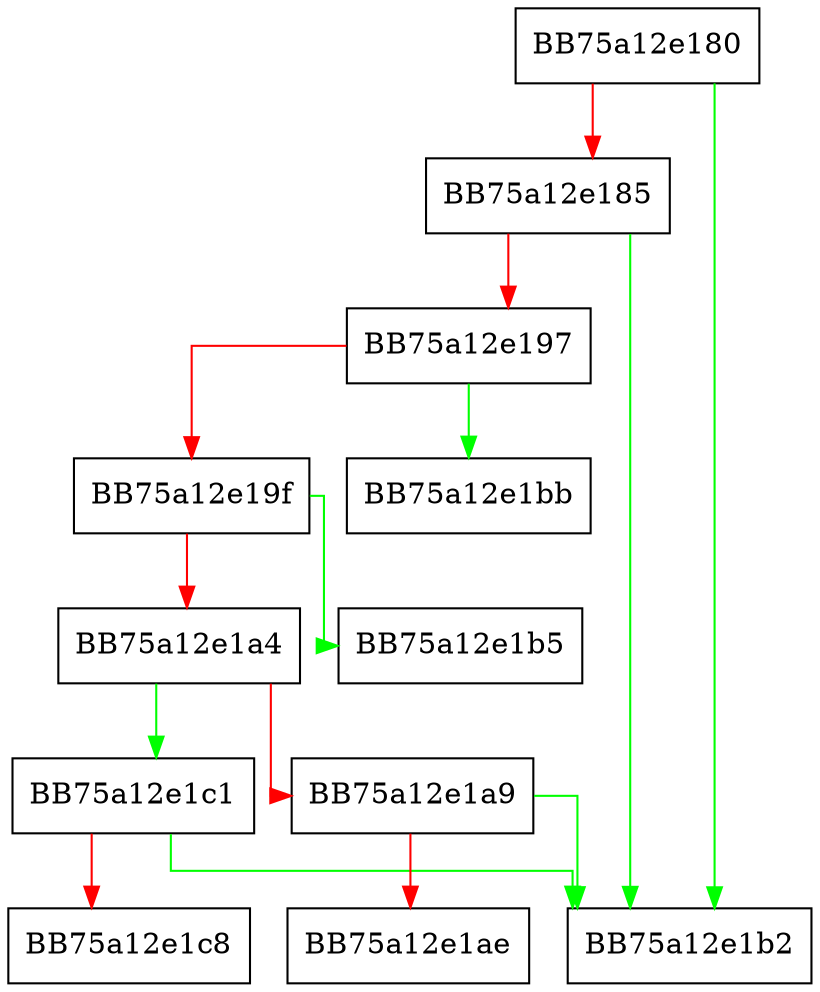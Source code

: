 digraph get_repeat_type {
  node [shape="box"];
  graph [splines=ortho];
  BB75a12e180 -> BB75a12e1b2 [color="green"];
  BB75a12e180 -> BB75a12e185 [color="red"];
  BB75a12e185 -> BB75a12e1b2 [color="green"];
  BB75a12e185 -> BB75a12e197 [color="red"];
  BB75a12e197 -> BB75a12e1bb [color="green"];
  BB75a12e197 -> BB75a12e19f [color="red"];
  BB75a12e19f -> BB75a12e1b5 [color="green"];
  BB75a12e19f -> BB75a12e1a4 [color="red"];
  BB75a12e1a4 -> BB75a12e1c1 [color="green"];
  BB75a12e1a4 -> BB75a12e1a9 [color="red"];
  BB75a12e1a9 -> BB75a12e1b2 [color="green"];
  BB75a12e1a9 -> BB75a12e1ae [color="red"];
  BB75a12e1c1 -> BB75a12e1b2 [color="green"];
  BB75a12e1c1 -> BB75a12e1c8 [color="red"];
}